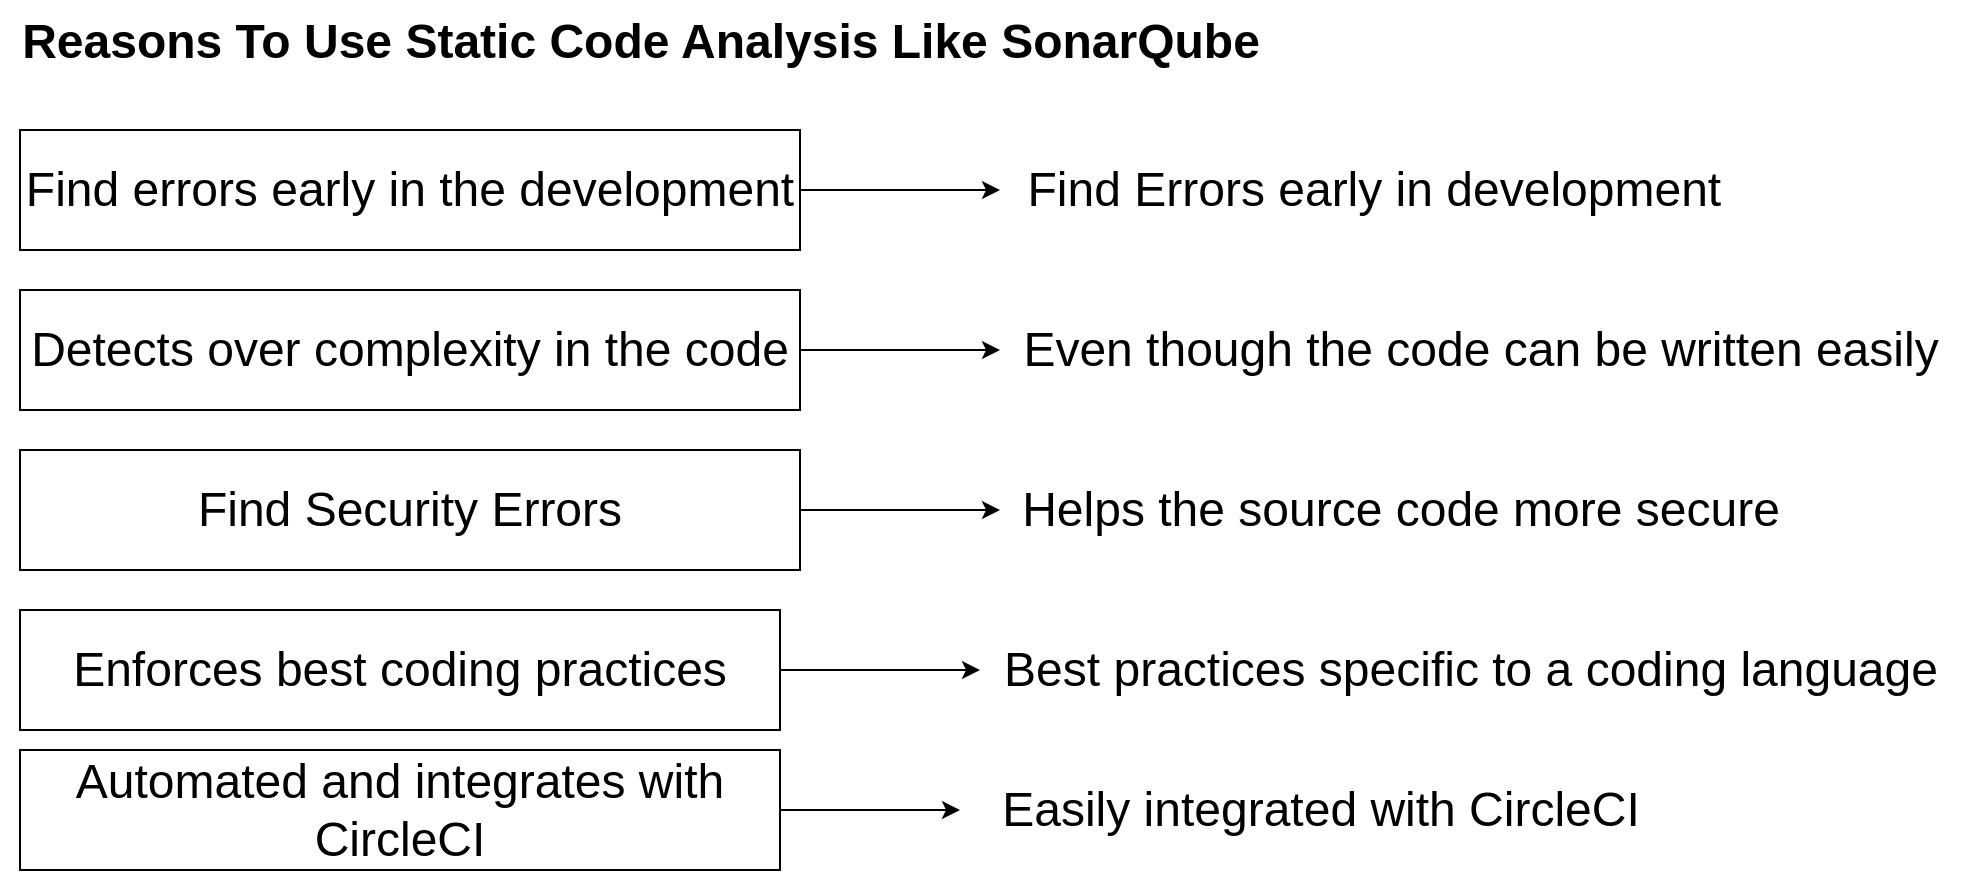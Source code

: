 <mxfile version="20.5.3" type="github"><diagram id="mVYhVIjOOBqm2lBRx6Yk" name="Page-1"><mxGraphModel dx="1447" dy="573" grid="1" gridSize="10" guides="1" tooltips="1" connect="1" arrows="1" fold="1" page="1" pageScale="1" pageWidth="850" pageHeight="1100" math="0" shadow="0"><root><mxCell id="0"/><mxCell id="1" parent="0"/><mxCell id="NSR7CIW9FSpi3JqhwRjt-1" value="&lt;b&gt;&lt;font style=&quot;font-size: 24px;&quot;&gt;Reasons To Use Static Code Analysis Like SonarQube&lt;br&gt;&lt;br&gt;&lt;/font&gt;&lt;/b&gt;" style="text;html=1;align=center;verticalAlign=middle;resizable=0;points=[];autosize=1;strokeColor=none;fillColor=none;" vertex="1" parent="1"><mxGeometry x="30" y="55" width="640" height="70" as="geometry"/></mxCell><mxCell id="NSR7CIW9FSpi3JqhwRjt-8" style="edgeStyle=orthogonalEdgeStyle;rounded=0;orthogonalLoop=1;jettySize=auto;html=1;fontSize=24;" edge="1" parent="1" source="NSR7CIW9FSpi3JqhwRjt-3"><mxGeometry relative="1" as="geometry"><mxPoint x="530" y="150" as="targetPoint"/></mxGeometry></mxCell><mxCell id="NSR7CIW9FSpi3JqhwRjt-3" value="Find errors early in the development" style="rounded=0;whiteSpace=wrap;html=1;fontSize=24;" vertex="1" parent="1"><mxGeometry x="40" y="120" width="390" height="60" as="geometry"/></mxCell><mxCell id="NSR7CIW9FSpi3JqhwRjt-10" style="edgeStyle=orthogonalEdgeStyle;rounded=0;orthogonalLoop=1;jettySize=auto;html=1;fontSize=24;" edge="1" parent="1" source="NSR7CIW9FSpi3JqhwRjt-4"><mxGeometry relative="1" as="geometry"><mxPoint x="530" y="230" as="targetPoint"/></mxGeometry></mxCell><mxCell id="NSR7CIW9FSpi3JqhwRjt-4" value="Detects over complexity in the code" style="rounded=0;whiteSpace=wrap;html=1;fontSize=24;" vertex="1" parent="1"><mxGeometry x="40" y="200" width="390" height="60" as="geometry"/></mxCell><mxCell id="NSR7CIW9FSpi3JqhwRjt-12" style="edgeStyle=orthogonalEdgeStyle;rounded=0;orthogonalLoop=1;jettySize=auto;html=1;exitX=1;exitY=0.5;exitDx=0;exitDy=0;fontSize=24;" edge="1" parent="1" source="NSR7CIW9FSpi3JqhwRjt-5"><mxGeometry relative="1" as="geometry"><mxPoint x="530" y="310" as="targetPoint"/></mxGeometry></mxCell><mxCell id="NSR7CIW9FSpi3JqhwRjt-5" value="Find Security Errors" style="rounded=0;whiteSpace=wrap;html=1;fontSize=24;" vertex="1" parent="1"><mxGeometry x="40" y="280" width="390" height="60" as="geometry"/></mxCell><mxCell id="NSR7CIW9FSpi3JqhwRjt-14" style="edgeStyle=orthogonalEdgeStyle;rounded=0;orthogonalLoop=1;jettySize=auto;html=1;fontSize=24;" edge="1" parent="1" source="NSR7CIW9FSpi3JqhwRjt-6"><mxGeometry relative="1" as="geometry"><mxPoint x="520" y="390" as="targetPoint"/></mxGeometry></mxCell><mxCell id="NSR7CIW9FSpi3JqhwRjt-6" value="Enforces best coding practices" style="rounded=0;whiteSpace=wrap;html=1;fontSize=24;" vertex="1" parent="1"><mxGeometry x="40" y="360" width="380" height="60" as="geometry"/></mxCell><mxCell id="NSR7CIW9FSpi3JqhwRjt-9" value="Find Errors early in development&amp;nbsp;" style="text;html=1;align=center;verticalAlign=middle;resizable=0;points=[];autosize=1;strokeColor=none;fillColor=none;fontSize=24;" vertex="1" parent="1"><mxGeometry x="530" y="130" width="380" height="40" as="geometry"/></mxCell><mxCell id="NSR7CIW9FSpi3JqhwRjt-11" value="Even though the code can be written easily" style="text;html=1;align=center;verticalAlign=middle;resizable=0;points=[];autosize=1;strokeColor=none;fillColor=none;fontSize=24;" vertex="1" parent="1"><mxGeometry x="530" y="210" width="480" height="40" as="geometry"/></mxCell><mxCell id="NSR7CIW9FSpi3JqhwRjt-13" value="Helps the source code more secure" style="text;html=1;align=center;verticalAlign=middle;resizable=0;points=[];autosize=1;strokeColor=none;fillColor=none;fontSize=24;" vertex="1" parent="1"><mxGeometry x="530" y="290" width="400" height="40" as="geometry"/></mxCell><mxCell id="NSR7CIW9FSpi3JqhwRjt-15" value="Best practices specific to a coding language" style="text;html=1;align=center;verticalAlign=middle;resizable=0;points=[];autosize=1;strokeColor=none;fillColor=none;fontSize=24;" vertex="1" parent="1"><mxGeometry x="520" y="370" width="490" height="40" as="geometry"/></mxCell><mxCell id="NSR7CIW9FSpi3JqhwRjt-17" style="edgeStyle=orthogonalEdgeStyle;rounded=0;orthogonalLoop=1;jettySize=auto;html=1;fontSize=24;" edge="1" parent="1" source="NSR7CIW9FSpi3JqhwRjt-16"><mxGeometry relative="1" as="geometry"><mxPoint x="510" y="460" as="targetPoint"/></mxGeometry></mxCell><mxCell id="NSR7CIW9FSpi3JqhwRjt-16" value="Automated and integrates with CircleCI" style="rounded=0;whiteSpace=wrap;html=1;fontSize=24;" vertex="1" parent="1"><mxGeometry x="40" y="430" width="380" height="60" as="geometry"/></mxCell><mxCell id="NSR7CIW9FSpi3JqhwRjt-18" value="Easily integrated with CircleCI" style="text;html=1;align=center;verticalAlign=middle;resizable=0;points=[];autosize=1;strokeColor=none;fillColor=none;fontSize=24;" vertex="1" parent="1"><mxGeometry x="520" y="440" width="340" height="40" as="geometry"/></mxCell></root></mxGraphModel></diagram></mxfile>
